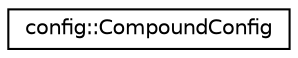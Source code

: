 digraph "Graphical Class Hierarchy"
{
 // LATEX_PDF_SIZE
  edge [fontname="Helvetica",fontsize="10",labelfontname="Helvetica",labelfontsize="10"];
  node [fontname="Helvetica",fontsize="10",shape=record];
  rankdir="LR";
  Node0 [label="config::CompoundConfig",height=0.2,width=0.4,color="black", fillcolor="white", style="filled",URL="$classconfig_1_1CompoundConfig.html",tooltip=" "];
}
